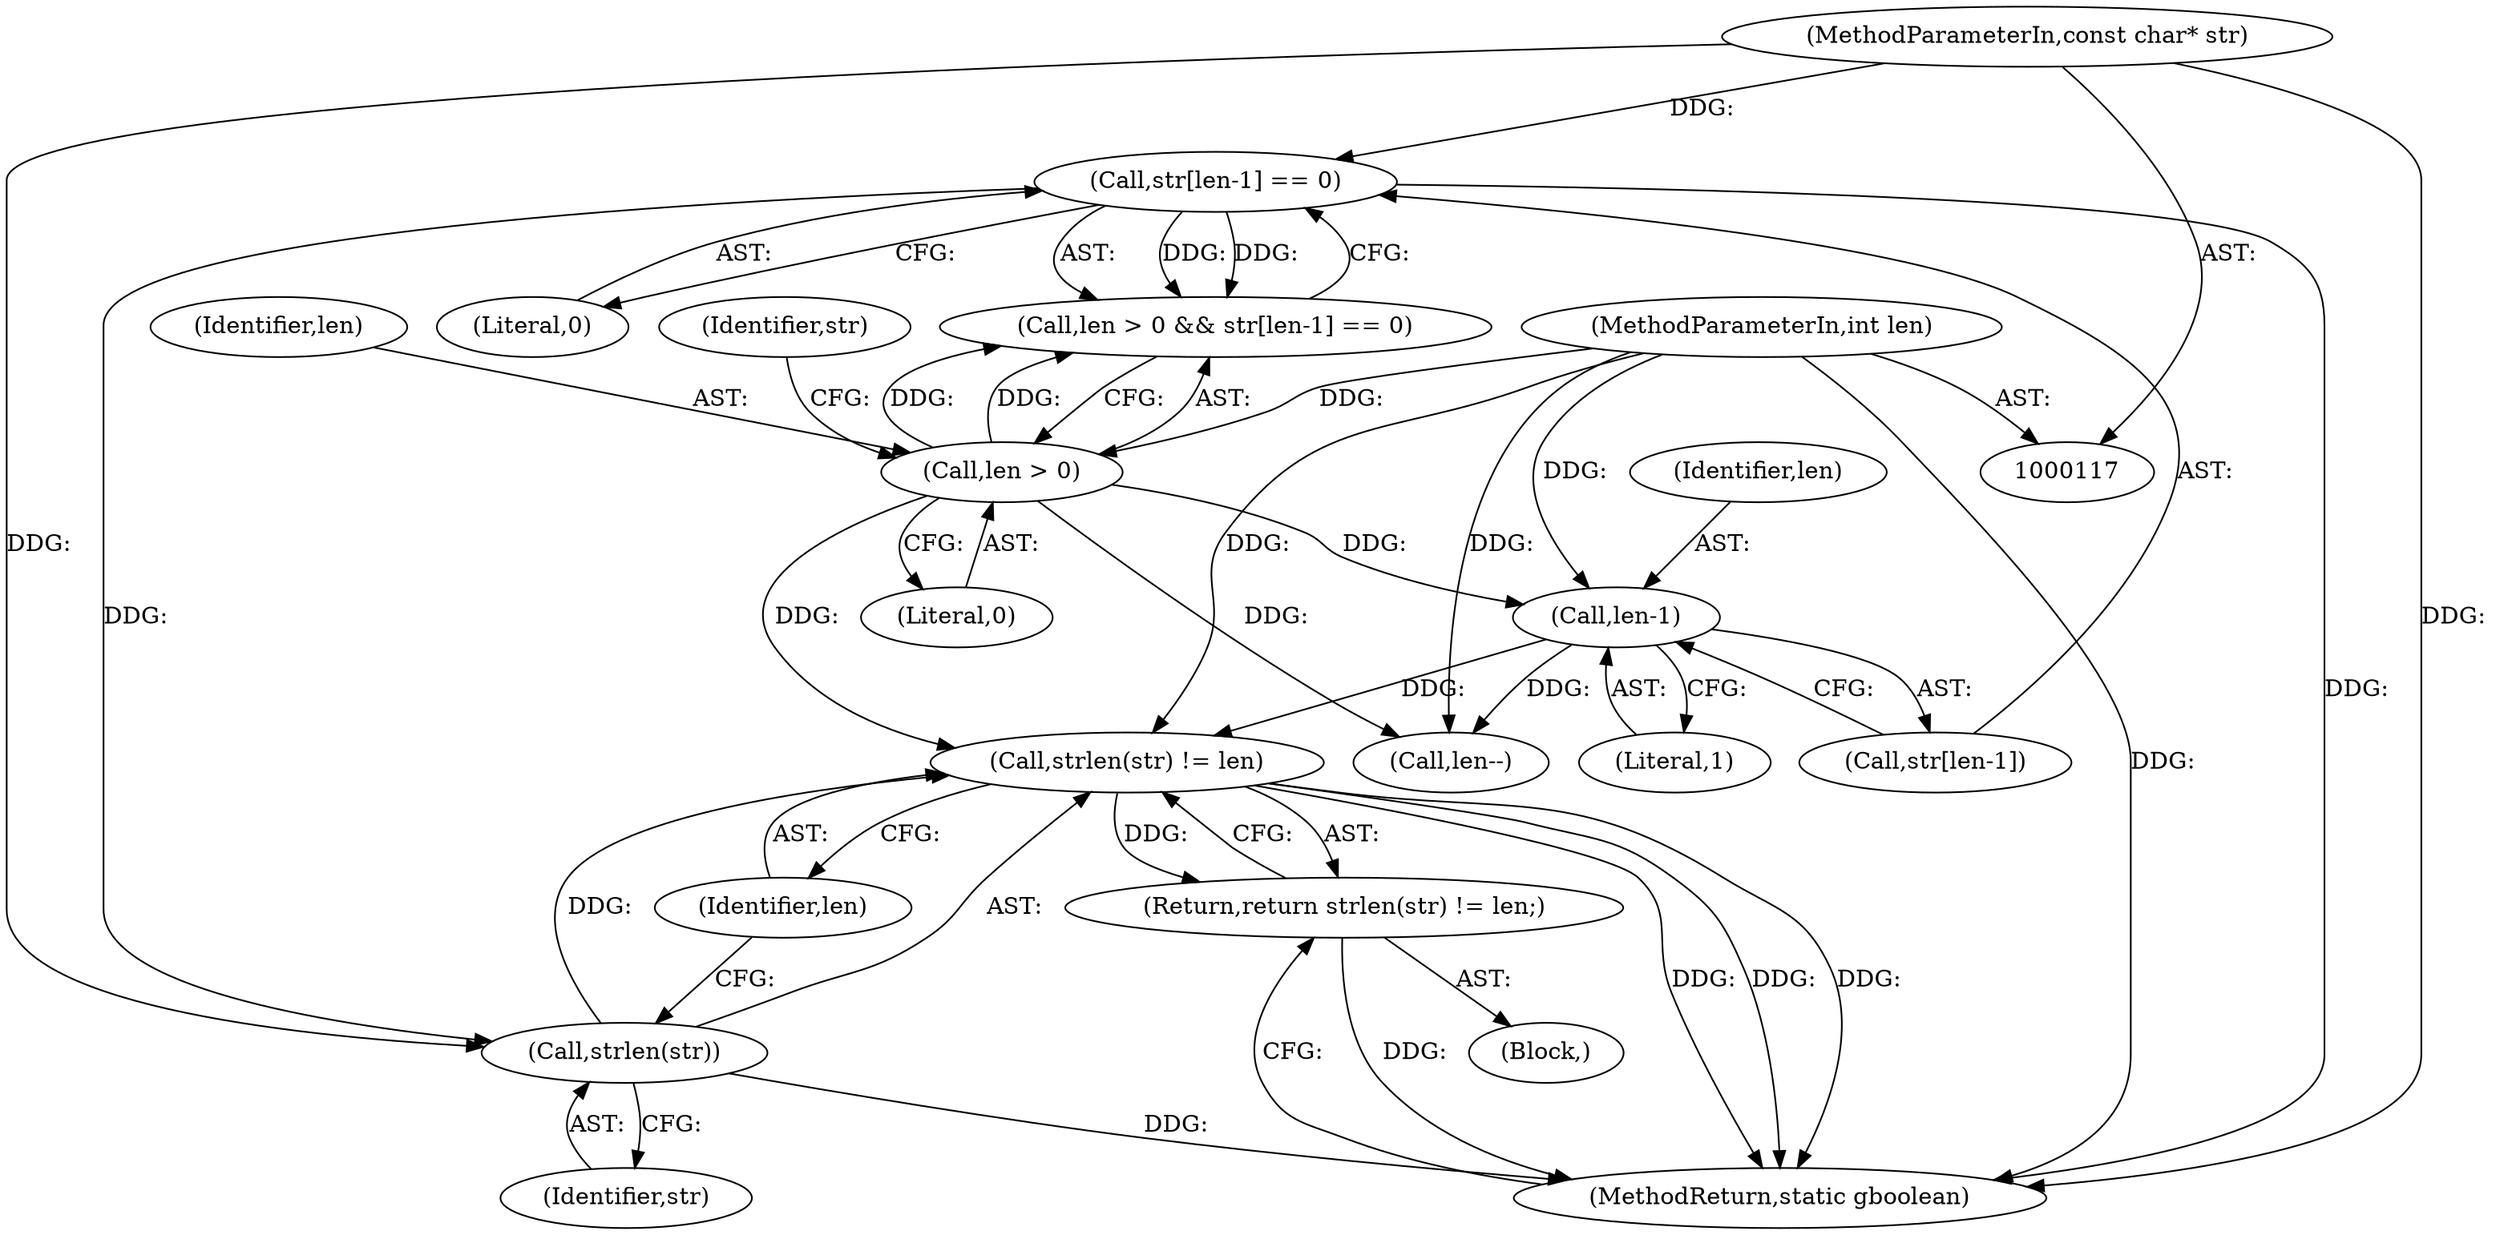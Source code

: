 digraph "0_irssi-proxy_85bbc05b21678e80423815d2ef1dfe26208491ab_1@API" {
"1000136" [label="(Call,strlen(str) != len)"];
"1000137" [label="(Call,strlen(str))"];
"1000126" [label="(Call,str[len-1] == 0)"];
"1000118" [label="(MethodParameterIn,const char* str)"];
"1000129" [label="(Call,len-1)"];
"1000123" [label="(Call,len > 0)"];
"1000119" [label="(MethodParameterIn,int len)"];
"1000135" [label="(Return,return strlen(str) != len;)"];
"1000118" [label="(MethodParameterIn,const char* str)"];
"1000125" [label="(Literal,0)"];
"1000140" [label="(MethodReturn,static gboolean)"];
"1000129" [label="(Call,len-1)"];
"1000119" [label="(MethodParameterIn,int len)"];
"1000139" [label="(Identifier,len)"];
"1000130" [label="(Identifier,len)"];
"1000124" [label="(Identifier,len)"];
"1000131" [label="(Literal,1)"];
"1000128" [label="(Identifier,str)"];
"1000135" [label="(Return,return strlen(str) != len;)"];
"1000136" [label="(Call,strlen(str) != len)"];
"1000123" [label="(Call,len > 0)"];
"1000137" [label="(Call,strlen(str))"];
"1000127" [label="(Call,str[len-1])"];
"1000132" [label="(Literal,0)"];
"1000120" [label="(Block,)"];
"1000133" [label="(Call,len--)"];
"1000122" [label="(Call,len > 0 && str[len-1] == 0)"];
"1000138" [label="(Identifier,str)"];
"1000126" [label="(Call,str[len-1] == 0)"];
"1000136" -> "1000135"  [label="AST: "];
"1000136" -> "1000139"  [label="CFG: "];
"1000137" -> "1000136"  [label="AST: "];
"1000139" -> "1000136"  [label="AST: "];
"1000135" -> "1000136"  [label="CFG: "];
"1000136" -> "1000140"  [label="DDG: "];
"1000136" -> "1000140"  [label="DDG: "];
"1000136" -> "1000140"  [label="DDG: "];
"1000136" -> "1000135"  [label="DDG: "];
"1000137" -> "1000136"  [label="DDG: "];
"1000129" -> "1000136"  [label="DDG: "];
"1000123" -> "1000136"  [label="DDG: "];
"1000119" -> "1000136"  [label="DDG: "];
"1000137" -> "1000138"  [label="CFG: "];
"1000138" -> "1000137"  [label="AST: "];
"1000139" -> "1000137"  [label="CFG: "];
"1000137" -> "1000140"  [label="DDG: "];
"1000126" -> "1000137"  [label="DDG: "];
"1000118" -> "1000137"  [label="DDG: "];
"1000126" -> "1000122"  [label="AST: "];
"1000126" -> "1000132"  [label="CFG: "];
"1000127" -> "1000126"  [label="AST: "];
"1000132" -> "1000126"  [label="AST: "];
"1000122" -> "1000126"  [label="CFG: "];
"1000126" -> "1000140"  [label="DDG: "];
"1000126" -> "1000122"  [label="DDG: "];
"1000126" -> "1000122"  [label="DDG: "];
"1000118" -> "1000126"  [label="DDG: "];
"1000118" -> "1000117"  [label="AST: "];
"1000118" -> "1000140"  [label="DDG: "];
"1000129" -> "1000127"  [label="AST: "];
"1000129" -> "1000131"  [label="CFG: "];
"1000130" -> "1000129"  [label="AST: "];
"1000131" -> "1000129"  [label="AST: "];
"1000127" -> "1000129"  [label="CFG: "];
"1000123" -> "1000129"  [label="DDG: "];
"1000119" -> "1000129"  [label="DDG: "];
"1000129" -> "1000133"  [label="DDG: "];
"1000123" -> "1000122"  [label="AST: "];
"1000123" -> "1000125"  [label="CFG: "];
"1000124" -> "1000123"  [label="AST: "];
"1000125" -> "1000123"  [label="AST: "];
"1000128" -> "1000123"  [label="CFG: "];
"1000122" -> "1000123"  [label="CFG: "];
"1000123" -> "1000122"  [label="DDG: "];
"1000123" -> "1000122"  [label="DDG: "];
"1000119" -> "1000123"  [label="DDG: "];
"1000123" -> "1000133"  [label="DDG: "];
"1000119" -> "1000117"  [label="AST: "];
"1000119" -> "1000140"  [label="DDG: "];
"1000119" -> "1000133"  [label="DDG: "];
"1000135" -> "1000120"  [label="AST: "];
"1000140" -> "1000135"  [label="CFG: "];
"1000135" -> "1000140"  [label="DDG: "];
}
